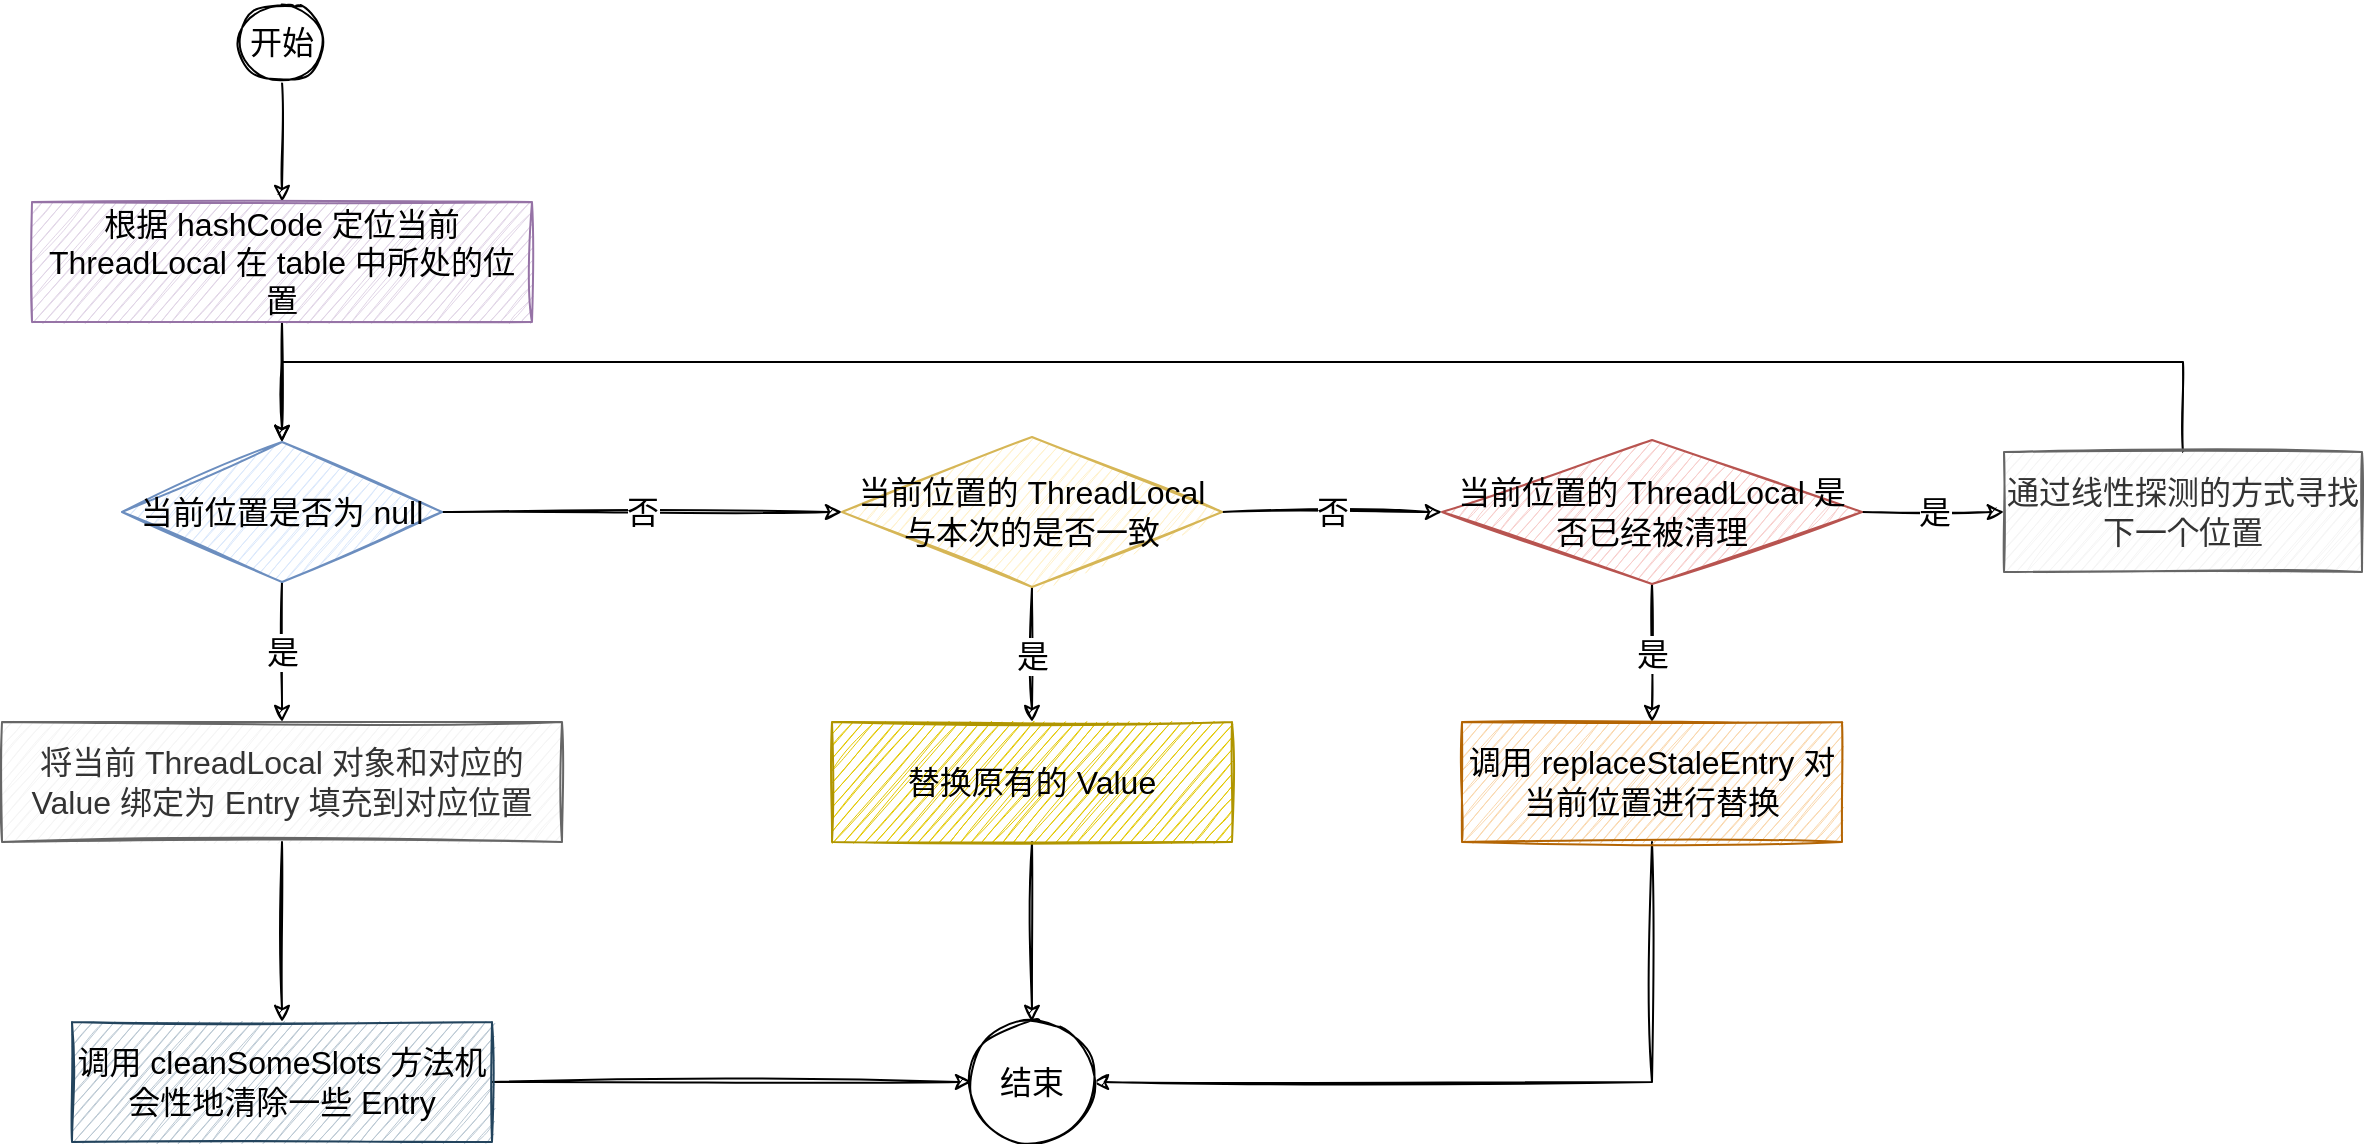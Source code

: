 <mxfile version="20.2.3" type="device"><diagram id="G3tOxH3olhKNf98JTDVk" name="第 1 页"><mxGraphModel dx="1422" dy="878" grid="1" gridSize="10" guides="1" tooltips="1" connect="1" arrows="1" fold="1" page="1" pageScale="1" pageWidth="827" pageHeight="1169" math="0" shadow="0"><root><mxCell id="0"/><mxCell id="1" parent="0"/><mxCell id="biBXvlKjaardq5rjNCAH-4" style="edgeStyle=orthogonalEdgeStyle;rounded=0;orthogonalLoop=1;jettySize=auto;html=1;exitX=0.5;exitY=1;exitDx=0;exitDy=0;fontSize=16;sketch=1;" edge="1" parent="1" source="biBXvlKjaardq5rjNCAH-1" target="biBXvlKjaardq5rjNCAH-2"><mxGeometry relative="1" as="geometry"/></mxCell><mxCell id="biBXvlKjaardq5rjNCAH-1" value="开始" style="ellipse;whiteSpace=wrap;html=1;aspect=fixed;fontSize=16;sketch=1;" vertex="1" parent="1"><mxGeometry x="300" y="60" width="40" height="40" as="geometry"/></mxCell><mxCell id="biBXvlKjaardq5rjNCAH-5" style="edgeStyle=orthogonalEdgeStyle;rounded=0;orthogonalLoop=1;jettySize=auto;html=1;exitX=0.5;exitY=1;exitDx=0;exitDy=0;entryX=0.5;entryY=0;entryDx=0;entryDy=0;fontSize=16;sketch=1;" edge="1" parent="1" source="biBXvlKjaardq5rjNCAH-2" target="biBXvlKjaardq5rjNCAH-3"><mxGeometry relative="1" as="geometry"/></mxCell><mxCell id="biBXvlKjaardq5rjNCAH-2" value="根据 hashCode 定位当前 ThreadLocal 在 table 中所处的位置" style="rounded=0;whiteSpace=wrap;html=1;fontSize=16;fillColor=#e1d5e7;strokeColor=#9673a6;sketch=1;" vertex="1" parent="1"><mxGeometry x="195" y="160" width="250" height="60" as="geometry"/></mxCell><mxCell id="biBXvlKjaardq5rjNCAH-7" value="是" style="edgeStyle=orthogonalEdgeStyle;rounded=0;orthogonalLoop=1;jettySize=auto;html=1;exitX=0.5;exitY=1;exitDx=0;exitDy=0;fontSize=16;sketch=1;" edge="1" parent="1" source="biBXvlKjaardq5rjNCAH-3" target="biBXvlKjaardq5rjNCAH-6"><mxGeometry relative="1" as="geometry"/></mxCell><mxCell id="biBXvlKjaardq5rjNCAH-12" value="否" style="edgeStyle=orthogonalEdgeStyle;rounded=0;orthogonalLoop=1;jettySize=auto;html=1;exitX=1;exitY=0.5;exitDx=0;exitDy=0;fontSize=16;sketch=1;" edge="1" parent="1" source="biBXvlKjaardq5rjNCAH-3" target="biBXvlKjaardq5rjNCAH-11"><mxGeometry relative="1" as="geometry"/></mxCell><mxCell id="biBXvlKjaardq5rjNCAH-3" value="当前位置是否为 null" style="rhombus;whiteSpace=wrap;html=1;fontSize=16;fillColor=#dae8fc;strokeColor=#6c8ebf;sketch=1;" vertex="1" parent="1"><mxGeometry x="240" y="280" width="160" height="70" as="geometry"/></mxCell><mxCell id="biBXvlKjaardq5rjNCAH-10" style="edgeStyle=orthogonalEdgeStyle;rounded=0;orthogonalLoop=1;jettySize=auto;html=1;exitX=0.5;exitY=1;exitDx=0;exitDy=0;fontSize=16;sketch=1;" edge="1" parent="1" source="biBXvlKjaardq5rjNCAH-6" target="biBXvlKjaardq5rjNCAH-8"><mxGeometry relative="1" as="geometry"/></mxCell><mxCell id="biBXvlKjaardq5rjNCAH-6" value="将当前 ThreadLocal 对象和对应的 Value 绑定为 Entry 填充到对应位置" style="rounded=0;whiteSpace=wrap;html=1;fontSize=16;fillColor=#f5f5f5;fontColor=#333333;strokeColor=#666666;sketch=1;" vertex="1" parent="1"><mxGeometry x="180" y="420" width="280" height="60" as="geometry"/></mxCell><mxCell id="biBXvlKjaardq5rjNCAH-23" style="edgeStyle=orthogonalEdgeStyle;rounded=0;orthogonalLoop=1;jettySize=auto;html=1;exitX=1;exitY=0.5;exitDx=0;exitDy=0;entryX=0;entryY=0.5;entryDx=0;entryDy=0;fontSize=16;sketch=1;" edge="1" parent="1" source="biBXvlKjaardq5rjNCAH-8" target="biBXvlKjaardq5rjNCAH-22"><mxGeometry relative="1" as="geometry"/></mxCell><mxCell id="biBXvlKjaardq5rjNCAH-8" value="调用&amp;nbsp;cleanSomeSlots 方法机会性地清除一些 Entry" style="rounded=0;whiteSpace=wrap;html=1;fontSize=16;fillColor=#bac8d3;strokeColor=#23445d;sketch=1;" vertex="1" parent="1"><mxGeometry x="215" y="570" width="210" height="60" as="geometry"/></mxCell><mxCell id="biBXvlKjaardq5rjNCAH-14" value="是" style="edgeStyle=orthogonalEdgeStyle;rounded=0;orthogonalLoop=1;jettySize=auto;html=1;exitX=0.5;exitY=1;exitDx=0;exitDy=0;entryX=0.5;entryY=0;entryDx=0;entryDy=0;fontSize=16;sketch=1;" edge="1" parent="1" source="biBXvlKjaardq5rjNCAH-11" target="biBXvlKjaardq5rjNCAH-13"><mxGeometry relative="1" as="geometry"/></mxCell><mxCell id="biBXvlKjaardq5rjNCAH-16" value="否" style="edgeStyle=orthogonalEdgeStyle;rounded=0;orthogonalLoop=1;jettySize=auto;html=1;exitX=1;exitY=0.5;exitDx=0;exitDy=0;entryX=0;entryY=0.5;entryDx=0;entryDy=0;fontSize=16;sketch=1;" edge="1" parent="1" source="biBXvlKjaardq5rjNCAH-11" target="biBXvlKjaardq5rjNCAH-15"><mxGeometry relative="1" as="geometry"/></mxCell><mxCell id="biBXvlKjaardq5rjNCAH-11" value="当前位置的 ThreadLocal 与本次的是否一致" style="rhombus;whiteSpace=wrap;html=1;fontSize=16;fillColor=#fff2cc;strokeColor=#d6b656;sketch=1;" vertex="1" parent="1"><mxGeometry x="600" y="277.5" width="190" height="75" as="geometry"/></mxCell><mxCell id="biBXvlKjaardq5rjNCAH-25" style="edgeStyle=orthogonalEdgeStyle;rounded=0;orthogonalLoop=1;jettySize=auto;html=1;exitX=0.5;exitY=1;exitDx=0;exitDy=0;entryX=0.5;entryY=0;entryDx=0;entryDy=0;fontSize=16;sketch=1;" edge="1" parent="1" source="biBXvlKjaardq5rjNCAH-13" target="biBXvlKjaardq5rjNCAH-22"><mxGeometry relative="1" as="geometry"/></mxCell><mxCell id="biBXvlKjaardq5rjNCAH-13" value="替换原有的 Value" style="rounded=0;whiteSpace=wrap;html=1;fontSize=16;fillColor=#e3c800;fontColor=#000000;strokeColor=#B09500;sketch=1;" vertex="1" parent="1"><mxGeometry x="595" y="420" width="200" height="60" as="geometry"/></mxCell><mxCell id="biBXvlKjaardq5rjNCAH-18" value="是" style="edgeStyle=orthogonalEdgeStyle;rounded=0;orthogonalLoop=1;jettySize=auto;html=1;exitX=0.5;exitY=1;exitDx=0;exitDy=0;entryX=0.5;entryY=0;entryDx=0;entryDy=0;fontSize=16;sketch=1;" edge="1" parent="1" source="biBXvlKjaardq5rjNCAH-15" target="biBXvlKjaardq5rjNCAH-17"><mxGeometry relative="1" as="geometry"/></mxCell><mxCell id="biBXvlKjaardq5rjNCAH-20" value="是" style="edgeStyle=orthogonalEdgeStyle;rounded=0;orthogonalLoop=1;jettySize=auto;html=1;exitX=1;exitY=0.5;exitDx=0;exitDy=0;entryX=0;entryY=0.5;entryDx=0;entryDy=0;fontSize=16;sketch=1;" edge="1" parent="1" source="biBXvlKjaardq5rjNCAH-15" target="biBXvlKjaardq5rjNCAH-19"><mxGeometry relative="1" as="geometry"/></mxCell><mxCell id="biBXvlKjaardq5rjNCAH-15" value="当前位置的 ThreadLocal 是否已经被清理" style="rhombus;whiteSpace=wrap;html=1;fontSize=16;fillColor=#f8cecc;strokeColor=#b85450;sketch=1;" vertex="1" parent="1"><mxGeometry x="900" y="279" width="210" height="72" as="geometry"/></mxCell><mxCell id="biBXvlKjaardq5rjNCAH-24" style="edgeStyle=orthogonalEdgeStyle;rounded=0;orthogonalLoop=1;jettySize=auto;html=1;exitX=0.5;exitY=1;exitDx=0;exitDy=0;entryX=1;entryY=0.5;entryDx=0;entryDy=0;fontSize=16;sketch=1;" edge="1" parent="1" source="biBXvlKjaardq5rjNCAH-17" target="biBXvlKjaardq5rjNCAH-22"><mxGeometry relative="1" as="geometry"/></mxCell><mxCell id="biBXvlKjaardq5rjNCAH-17" value="调用 replaceStaleEntry 对当前位置进行替换" style="rounded=0;whiteSpace=wrap;html=1;fontSize=16;fillColor=#fad7ac;strokeColor=#b46504;sketch=1;" vertex="1" parent="1"><mxGeometry x="910" y="420" width="190" height="60" as="geometry"/></mxCell><mxCell id="biBXvlKjaardq5rjNCAH-21" style="edgeStyle=orthogonalEdgeStyle;rounded=0;orthogonalLoop=1;jettySize=auto;html=1;exitX=0.5;exitY=0;exitDx=0;exitDy=0;entryX=0.5;entryY=0;entryDx=0;entryDy=0;fontSize=16;sketch=1;" edge="1" parent="1" source="biBXvlKjaardq5rjNCAH-19" target="biBXvlKjaardq5rjNCAH-3"><mxGeometry relative="1" as="geometry"><Array as="points"><mxPoint x="1271" y="240"/><mxPoint x="320" y="240"/></Array></mxGeometry></mxCell><mxCell id="biBXvlKjaardq5rjNCAH-19" value="通过线性探测的方式寻找下一个位置" style="rounded=0;whiteSpace=wrap;html=1;fontSize=16;fillColor=#f5f5f5;fontColor=#333333;strokeColor=#666666;sketch=1;" vertex="1" parent="1"><mxGeometry x="1181" y="285" width="179" height="60" as="geometry"/></mxCell><mxCell id="biBXvlKjaardq5rjNCAH-22" value="结束" style="ellipse;whiteSpace=wrap;html=1;aspect=fixed;fontSize=16;sketch=1;" vertex="1" parent="1"><mxGeometry x="665" y="570" width="60" height="60" as="geometry"/></mxCell></root></mxGraphModel></diagram></mxfile>